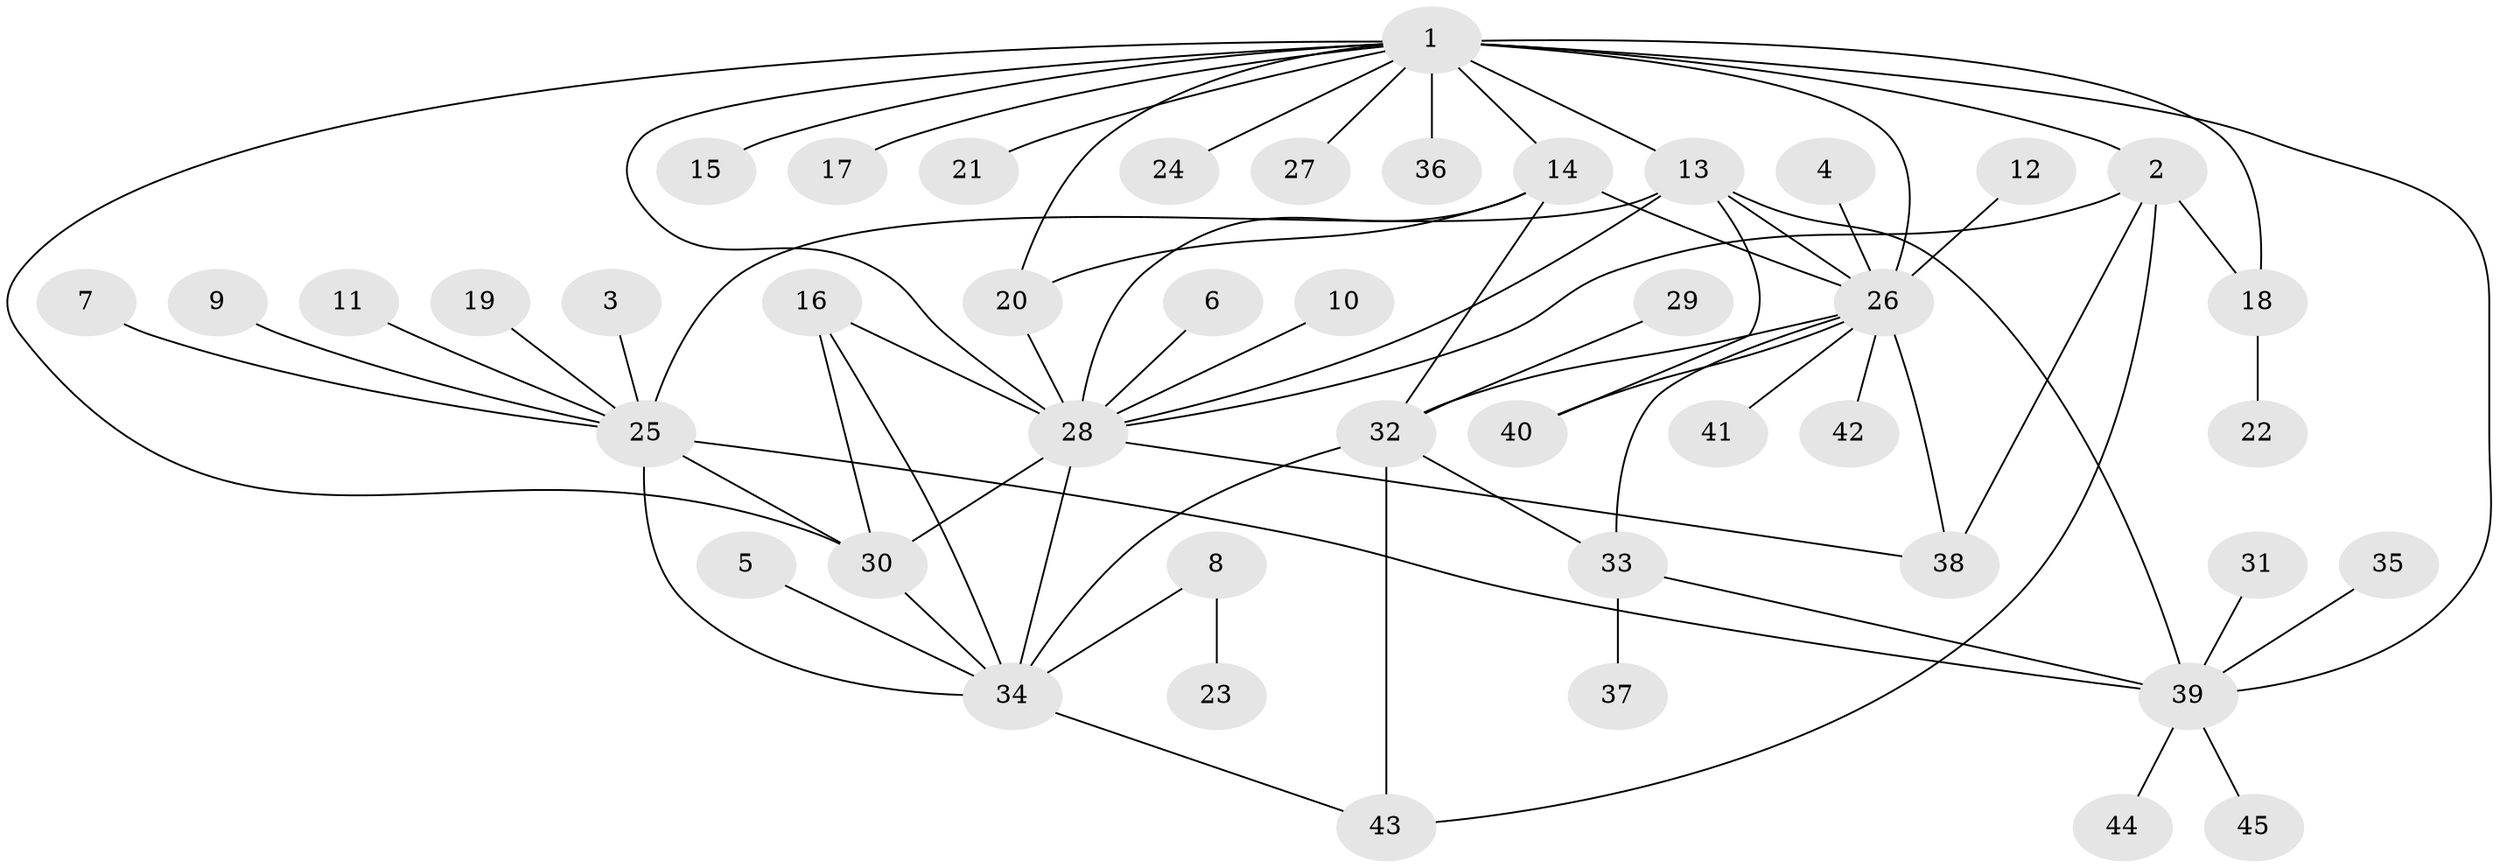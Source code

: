 // original degree distribution, {7: 0.03333333333333333, 8: 0.044444444444444446, 6: 0.05555555555555555, 11: 0.011111111111111112, 13: 0.011111111111111112, 4: 0.03333333333333333, 5: 0.03333333333333333, 9: 0.011111111111111112, 2: 0.13333333333333333, 3: 0.1111111111111111, 1: 0.5222222222222223}
// Generated by graph-tools (version 1.1) at 2025/26/03/09/25 03:26:35]
// undirected, 45 vertices, 69 edges
graph export_dot {
graph [start="1"]
  node [color=gray90,style=filled];
  1;
  2;
  3;
  4;
  5;
  6;
  7;
  8;
  9;
  10;
  11;
  12;
  13;
  14;
  15;
  16;
  17;
  18;
  19;
  20;
  21;
  22;
  23;
  24;
  25;
  26;
  27;
  28;
  29;
  30;
  31;
  32;
  33;
  34;
  35;
  36;
  37;
  38;
  39;
  40;
  41;
  42;
  43;
  44;
  45;
  1 -- 2 [weight=2.0];
  1 -- 13 [weight=1.0];
  1 -- 14 [weight=1.0];
  1 -- 15 [weight=1.0];
  1 -- 17 [weight=1.0];
  1 -- 18 [weight=2.0];
  1 -- 20 [weight=1.0];
  1 -- 21 [weight=1.0];
  1 -- 24 [weight=1.0];
  1 -- 26 [weight=1.0];
  1 -- 27 [weight=1.0];
  1 -- 28 [weight=1.0];
  1 -- 30 [weight=1.0];
  1 -- 36 [weight=1.0];
  1 -- 39 [weight=1.0];
  2 -- 18 [weight=1.0];
  2 -- 28 [weight=1.0];
  2 -- 38 [weight=1.0];
  2 -- 43 [weight=1.0];
  3 -- 25 [weight=1.0];
  4 -- 26 [weight=1.0];
  5 -- 34 [weight=1.0];
  6 -- 28 [weight=1.0];
  7 -- 25 [weight=1.0];
  8 -- 23 [weight=1.0];
  8 -- 34 [weight=1.0];
  9 -- 25 [weight=1.0];
  10 -- 28 [weight=1.0];
  11 -- 25 [weight=1.0];
  12 -- 26 [weight=1.0];
  13 -- 25 [weight=2.0];
  13 -- 26 [weight=1.0];
  13 -- 28 [weight=1.0];
  13 -- 39 [weight=1.0];
  13 -- 40 [weight=1.0];
  14 -- 20 [weight=1.0];
  14 -- 26 [weight=1.0];
  14 -- 28 [weight=1.0];
  14 -- 32 [weight=2.0];
  16 -- 28 [weight=1.0];
  16 -- 30 [weight=1.0];
  16 -- 34 [weight=1.0];
  18 -- 22 [weight=1.0];
  19 -- 25 [weight=1.0];
  20 -- 28 [weight=2.0];
  25 -- 30 [weight=1.0];
  25 -- 34 [weight=1.0];
  25 -- 39 [weight=2.0];
  26 -- 32 [weight=2.0];
  26 -- 33 [weight=1.0];
  26 -- 38 [weight=1.0];
  26 -- 40 [weight=1.0];
  26 -- 41 [weight=1.0];
  26 -- 42 [weight=1.0];
  28 -- 30 [weight=2.0];
  28 -- 34 [weight=1.0];
  28 -- 38 [weight=1.0];
  29 -- 32 [weight=1.0];
  30 -- 34 [weight=1.0];
  31 -- 39 [weight=1.0];
  32 -- 33 [weight=1.0];
  32 -- 34 [weight=1.0];
  32 -- 43 [weight=1.0];
  33 -- 37 [weight=1.0];
  33 -- 39 [weight=1.0];
  34 -- 43 [weight=1.0];
  35 -- 39 [weight=1.0];
  39 -- 44 [weight=1.0];
  39 -- 45 [weight=1.0];
}
